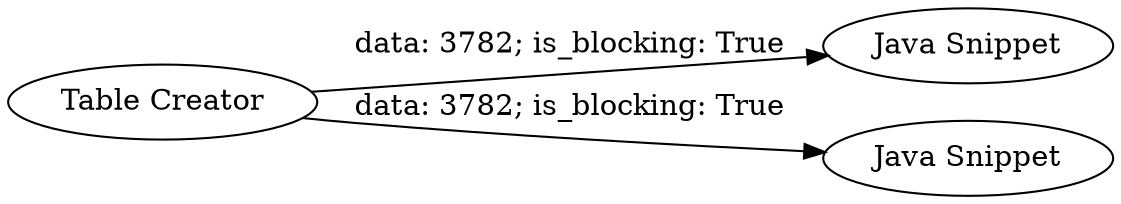 digraph {
	"-5719381351581801887_23" [label="Java Snippet"]
	"-5719381351581801887_20" [label="Table Creator"]
	"-5719381351581801887_24" [label="Java Snippet"]
	"-5719381351581801887_20" -> "-5719381351581801887_24" [label="data: 3782; is_blocking: True"]
	"-5719381351581801887_20" -> "-5719381351581801887_23" [label="data: 3782; is_blocking: True"]
	rankdir=LR
}
